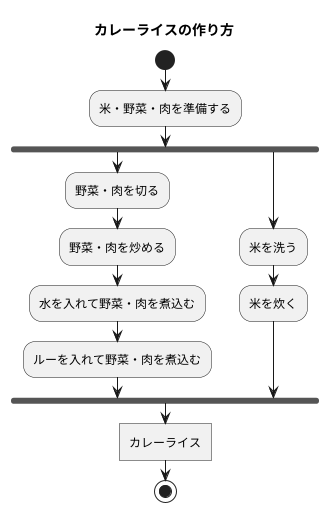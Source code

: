 @startuml カレーライス
title カレーライスの作り方
start
:米・野菜・肉を準備する;
fork
:野菜・肉を切る;
:野菜・肉を炒める;
:水を入れて野菜・肉を煮込む;
:ルーを入れて野菜・肉を煮込む;
fork again
:米を洗う;
:米を炊く;
end fork
:カレーライス]
stop
@enduml